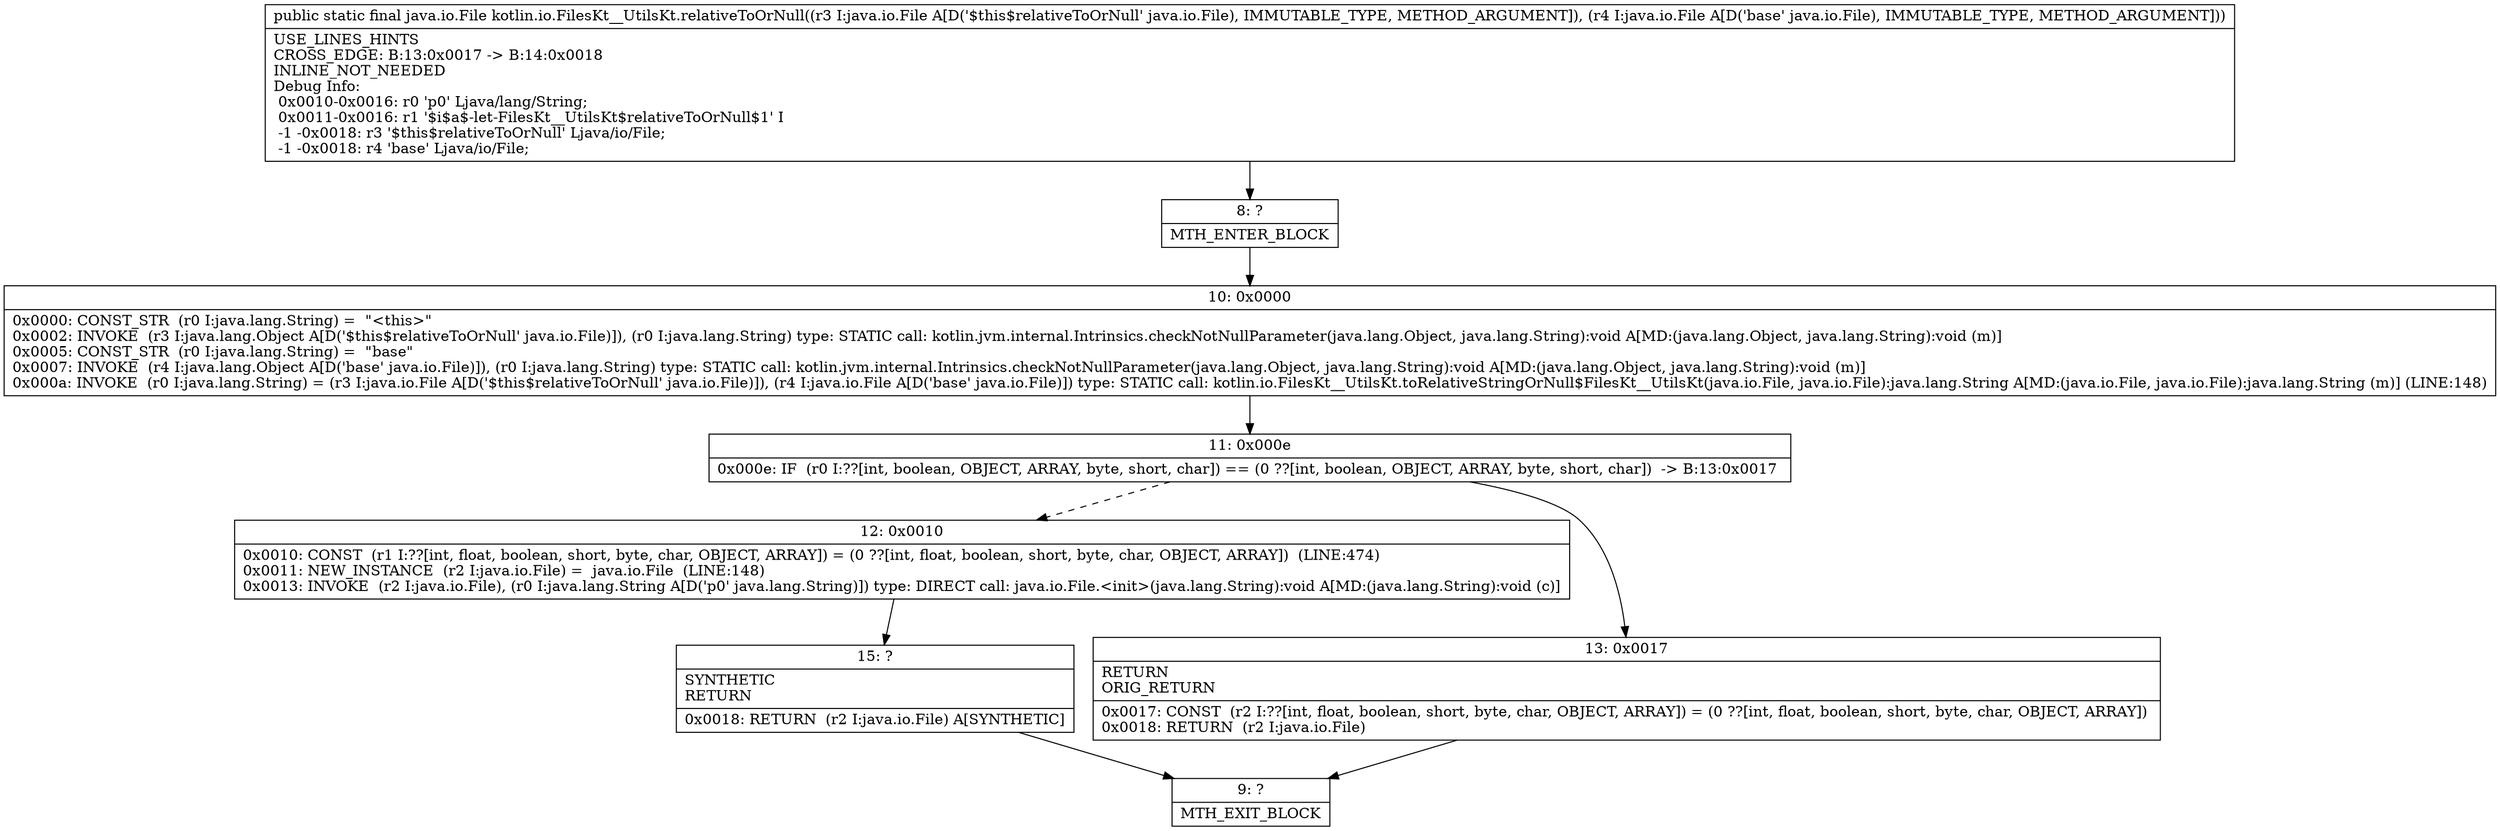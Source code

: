 digraph "CFG forkotlin.io.FilesKt__UtilsKt.relativeToOrNull(Ljava\/io\/File;Ljava\/io\/File;)Ljava\/io\/File;" {
Node_8 [shape=record,label="{8\:\ ?|MTH_ENTER_BLOCK\l}"];
Node_10 [shape=record,label="{10\:\ 0x0000|0x0000: CONST_STR  (r0 I:java.lang.String) =  \"\<this\>\" \l0x0002: INVOKE  (r3 I:java.lang.Object A[D('$this$relativeToOrNull' java.io.File)]), (r0 I:java.lang.String) type: STATIC call: kotlin.jvm.internal.Intrinsics.checkNotNullParameter(java.lang.Object, java.lang.String):void A[MD:(java.lang.Object, java.lang.String):void (m)]\l0x0005: CONST_STR  (r0 I:java.lang.String) =  \"base\" \l0x0007: INVOKE  (r4 I:java.lang.Object A[D('base' java.io.File)]), (r0 I:java.lang.String) type: STATIC call: kotlin.jvm.internal.Intrinsics.checkNotNullParameter(java.lang.Object, java.lang.String):void A[MD:(java.lang.Object, java.lang.String):void (m)]\l0x000a: INVOKE  (r0 I:java.lang.String) = (r3 I:java.io.File A[D('$this$relativeToOrNull' java.io.File)]), (r4 I:java.io.File A[D('base' java.io.File)]) type: STATIC call: kotlin.io.FilesKt__UtilsKt.toRelativeStringOrNull$FilesKt__UtilsKt(java.io.File, java.io.File):java.lang.String A[MD:(java.io.File, java.io.File):java.lang.String (m)] (LINE:148)\l}"];
Node_11 [shape=record,label="{11\:\ 0x000e|0x000e: IF  (r0 I:??[int, boolean, OBJECT, ARRAY, byte, short, char]) == (0 ??[int, boolean, OBJECT, ARRAY, byte, short, char])  \-\> B:13:0x0017 \l}"];
Node_12 [shape=record,label="{12\:\ 0x0010|0x0010: CONST  (r1 I:??[int, float, boolean, short, byte, char, OBJECT, ARRAY]) = (0 ??[int, float, boolean, short, byte, char, OBJECT, ARRAY])  (LINE:474)\l0x0011: NEW_INSTANCE  (r2 I:java.io.File) =  java.io.File  (LINE:148)\l0x0013: INVOKE  (r2 I:java.io.File), (r0 I:java.lang.String A[D('p0' java.lang.String)]) type: DIRECT call: java.io.File.\<init\>(java.lang.String):void A[MD:(java.lang.String):void (c)]\l}"];
Node_15 [shape=record,label="{15\:\ ?|SYNTHETIC\lRETURN\l|0x0018: RETURN  (r2 I:java.io.File) A[SYNTHETIC]\l}"];
Node_9 [shape=record,label="{9\:\ ?|MTH_EXIT_BLOCK\l}"];
Node_13 [shape=record,label="{13\:\ 0x0017|RETURN\lORIG_RETURN\l|0x0017: CONST  (r2 I:??[int, float, boolean, short, byte, char, OBJECT, ARRAY]) = (0 ??[int, float, boolean, short, byte, char, OBJECT, ARRAY]) \l0x0018: RETURN  (r2 I:java.io.File) \l}"];
MethodNode[shape=record,label="{public static final java.io.File kotlin.io.FilesKt__UtilsKt.relativeToOrNull((r3 I:java.io.File A[D('$this$relativeToOrNull' java.io.File), IMMUTABLE_TYPE, METHOD_ARGUMENT]), (r4 I:java.io.File A[D('base' java.io.File), IMMUTABLE_TYPE, METHOD_ARGUMENT]))  | USE_LINES_HINTS\lCROSS_EDGE: B:13:0x0017 \-\> B:14:0x0018\lINLINE_NOT_NEEDED\lDebug Info:\l  0x0010\-0x0016: r0 'p0' Ljava\/lang\/String;\l  0x0011\-0x0016: r1 '$i$a$\-let\-FilesKt__UtilsKt$relativeToOrNull$1' I\l  \-1 \-0x0018: r3 '$this$relativeToOrNull' Ljava\/io\/File;\l  \-1 \-0x0018: r4 'base' Ljava\/io\/File;\l}"];
MethodNode -> Node_8;Node_8 -> Node_10;
Node_10 -> Node_11;
Node_11 -> Node_12[style=dashed];
Node_11 -> Node_13;
Node_12 -> Node_15;
Node_15 -> Node_9;
Node_13 -> Node_9;
}

